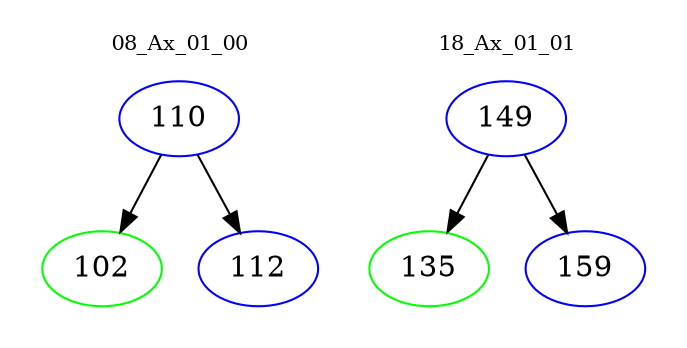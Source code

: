 digraph{
subgraph cluster_0 {
color = white
label = "08_Ax_01_00";
fontsize=10;
T0_110 [label="110", color="blue"]
T0_110 -> T0_102 [color="black"]
T0_102 [label="102", color="green"]
T0_110 -> T0_112 [color="black"]
T0_112 [label="112", color="blue"]
}
subgraph cluster_1 {
color = white
label = "18_Ax_01_01";
fontsize=10;
T1_149 [label="149", color="blue"]
T1_149 -> T1_135 [color="black"]
T1_135 [label="135", color="green"]
T1_149 -> T1_159 [color="black"]
T1_159 [label="159", color="blue"]
}
}
